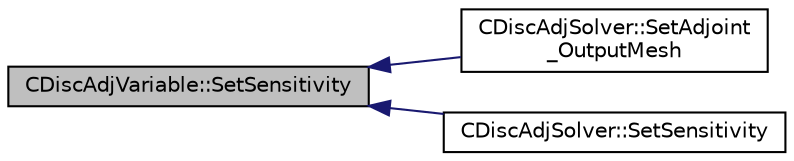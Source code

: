 digraph "CDiscAdjVariable::SetSensitivity"
{
  edge [fontname="Helvetica",fontsize="10",labelfontname="Helvetica",labelfontsize="10"];
  node [fontname="Helvetica",fontsize="10",shape=record];
  rankdir="LR";
  Node71 [label="CDiscAdjVariable::SetSensitivity",height=0.2,width=0.4,color="black", fillcolor="grey75", style="filled", fontcolor="black"];
  Node71 -> Node72 [dir="back",color="midnightblue",fontsize="10",style="solid",fontname="Helvetica"];
  Node72 [label="CDiscAdjSolver::SetAdjoint\l_OutputMesh",height=0.2,width=0.4,color="black", fillcolor="white", style="filled",URL="$class_c_disc_adj_solver.html#a0158c413da39931cdc7f48d542a13ffb",tooltip="Sets the adjoint values of the output of the mesh deformation iteration before evaluation of the tape..."];
  Node71 -> Node73 [dir="back",color="midnightblue",fontsize="10",style="solid",fontname="Helvetica"];
  Node73 [label="CDiscAdjSolver::SetSensitivity",height=0.2,width=0.4,color="black", fillcolor="white", style="filled",URL="$class_c_disc_adj_solver.html#a4ebcf3eed43458a8960948210dc7444f",tooltip="Extract and set the geometrical sensitivity. "];
}
